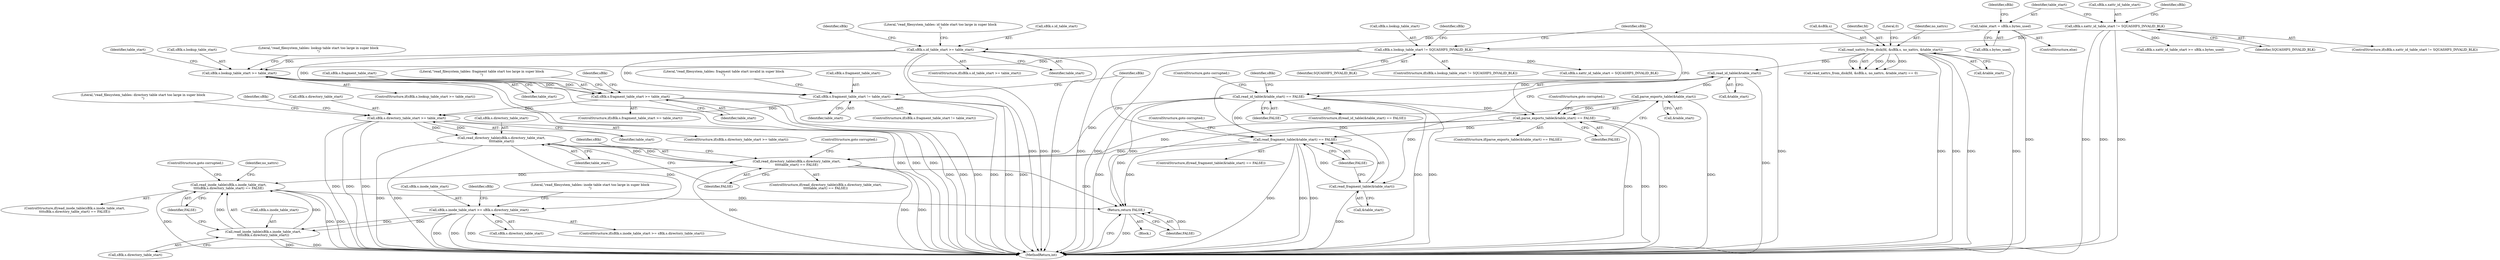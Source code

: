 digraph "0_squashfs-tools_f95864afe8833fe3ad782d714b41378e860977b1_1@API" {
"1000340" [label="(Call,read_inode_table(sBlk.s.inode_table_start,\n\t\t\t\tsBlk.s.directory_table_start) == FALSE)"];
"1000341" [label="(Call,read_inode_table(sBlk.s.inode_table_start,\n\t\t\t\tsBlk.s.directory_table_start))"];
"1000324" [label="(Call,sBlk.s.inode_table_start >= sBlk.s.directory_table_start)"];
"1000314" [label="(Call,read_directory_table(sBlk.s.directory_table_start,\n\t\t\t\ttable_start))"];
"1000301" [label="(Call,sBlk.s.directory_table_start >= table_start)"];
"1000252" [label="(Call,sBlk.s.fragment_table_start >= table_start)"];
"1000166" [label="(Call,sBlk.s.id_table_start >= table_start)"];
"1000158" [label="(Call,table_start = sBlk.s.bytes_used)"];
"1000224" [label="(Call,sBlk.s.lookup_table_start >= table_start)"];
"1000215" [label="(Call,sBlk.s.lookup_table_start != SQUASHFS_INVALID_BLK)"];
"1000120" [label="(Call,sBlk.s.xattr_id_table_start != SQUASHFS_INVALID_BLK)"];
"1000289" [label="(Call,sBlk.s.fragment_table_start != table_start)"];
"1000313" [label="(Call,read_directory_table(sBlk.s.directory_table_start,\n\t\t\t\ttable_start) == FALSE)"];
"1000280" [label="(Call,read_fragment_table(&table_start) == FALSE)"];
"1000281" [label="(Call,read_fragment_table(&table_start))"];
"1000209" [label="(Call,read_id_table(&table_start))"];
"1000146" [label="(Call,read_xattrs_from_disk(fd, &sBlk.s, no_xattrs, &table_start))"];
"1000237" [label="(Call,parse_exports_table(&table_start))"];
"1000236" [label="(Call,parse_exports_table(&table_start) == FALSE)"];
"1000208" [label="(Call,read_id_table(&table_start) == FALSE)"];
"1000368" [label="(Return,return FALSE;)"];
"1000369" [label="(Identifier,FALSE)"];
"1000325" [label="(Call,sBlk.s.inode_table_start)"];
"1000157" [label="(ControlStructure,else)"];
"1000298" [label="(Literal,\"read_filesystem_tables: fragment table start invalid in super block\n\")"];
"1000221" [label="(Identifier,SQUASHFS_INVALID_BLK)"];
"1000148" [label="(Call,&sBlk.s)"];
"1000227" [label="(Identifier,sBlk)"];
"1000239" [label="(Identifier,table_start)"];
"1000317" [label="(Identifier,sBlk)"];
"1000165" [label="(ControlStructure,if(sBlk.s.id_table_start >= table_start))"];
"1000340" [label="(Call,read_inode_table(sBlk.s.inode_table_start,\n\t\t\t\tsBlk.s.directory_table_start) == FALSE)"];
"1000368" [label="(Return,return FALSE;)"];
"1000230" [label="(Identifier,table_start)"];
"1000322" [label="(ControlStructure,goto corrupted;)"];
"1000209" [label="(Call,read_id_table(&table_start))"];
"1000235" [label="(ControlStructure,if(parse_exports_table(&table_start) == FALSE))"];
"1000341" [label="(Call,read_inode_table(sBlk.s.inode_table_start,\n\t\t\t\tsBlk.s.directory_table_start))"];
"1000339" [label="(ControlStructure,if(read_inode_table(sBlk.s.inode_table_start,\n\t\t\t\tsBlk.s.directory_table_start) == FALSE))"];
"1000320" [label="(Identifier,table_start)"];
"1000147" [label="(Identifier,fd)"];
"1000208" [label="(Call,read_id_table(&table_start) == FALSE)"];
"1000218" [label="(Identifier,sBlk)"];
"1000129" [label="(Call,sBlk.s.xattr_id_table_start >= sBlk.s.bytes_used)"];
"1000223" [label="(ControlStructure,if(sBlk.s.lookup_table_start >= table_start))"];
"1000126" [label="(Identifier,SQUASHFS_INVALID_BLK)"];
"1000321" [label="(Identifier,FALSE)"];
"1000284" [label="(Identifier,FALSE)"];
"1000169" [label="(Identifier,sBlk)"];
"1000160" [label="(Call,sBlk.s.bytes_used)"];
"1000167" [label="(Call,sBlk.s.id_table_start)"];
"1000315" [label="(Call,sBlk.s.directory_table_start)"];
"1000285" [label="(ControlStructure,goto corrupted;)"];
"1000215" [label="(Call,sBlk.s.lookup_table_start != SQUASHFS_INVALID_BLK)"];
"1000181" [label="(Identifier,sBlk)"];
"1000261" [label="(Literal,\"read_filesystem_tables: fragment table start too large in super block\n\")"];
"1000212" [label="(Identifier,FALSE)"];
"1000225" [label="(Call,sBlk.s.lookup_table_start)"];
"1000307" [label="(Identifier,table_start)"];
"1000295" [label="(Identifier,table_start)"];
"1000281" [label="(Call,read_fragment_table(&table_start))"];
"1000282" [label="(Call,&table_start)"];
"1000237" [label="(Call,parse_exports_table(&table_start))"];
"1000251" [label="(ControlStructure,if(sBlk.s.fragment_table_start >= table_start))"];
"1000158" [label="(Call,table_start = sBlk.s.bytes_used)"];
"1000236" [label="(Call,parse_exports_table(&table_start) == FALSE)"];
"1000153" [label="(Call,&table_start)"];
"1000155" [label="(Literal,0)"];
"1000210" [label="(Call,&table_start)"];
"1000330" [label="(Call,sBlk.s.directory_table_start)"];
"1000288" [label="(ControlStructure,if(sBlk.s.fragment_table_start != table_start))"];
"1000258" [label="(Identifier,table_start)"];
"1000344" [label="(Identifier,sBlk)"];
"1000347" [label="(Call,sBlk.s.directory_table_start)"];
"1000146" [label="(Call,read_xattrs_from_disk(fd, &sBlk.s, no_xattrs, &table_start))"];
"1000214" [label="(ControlStructure,if(sBlk.s.lookup_table_start != SQUASHFS_INVALID_BLK))"];
"1000117" [label="(Block,)"];
"1000312" [label="(ControlStructure,if(read_directory_table(sBlk.s.directory_table_start,\n\t\t\t\ttable_start) == FALSE))"];
"1000290" [label="(Call,sBlk.s.fragment_table_start)"];
"1000252" [label="(Call,sBlk.s.fragment_table_start >= table_start)"];
"1000240" [label="(Identifier,FALSE)"];
"1000246" [label="(Identifier,sBlk)"];
"1000314" [label="(Call,read_directory_table(sBlk.s.directory_table_start,\n\t\t\t\ttable_start))"];
"1000120" [label="(Call,sBlk.s.xattr_id_table_start != SQUASHFS_INVALID_BLK)"];
"1000159" [label="(Identifier,table_start)"];
"1000152" [label="(Identifier,no_xattrs)"];
"1000327" [label="(Identifier,sBlk)"];
"1000301" [label="(Call,sBlk.s.directory_table_start >= table_start)"];
"1000302" [label="(Call,sBlk.s.directory_table_start)"];
"1000238" [label="(Call,&table_start)"];
"1000342" [label="(Call,sBlk.s.inode_table_start)"];
"1000337" [label="(Literal,\"read_filesystem_tables: inode table start too large in super block\n\")"];
"1000121" [label="(Call,sBlk.s.xattr_id_table_start)"];
"1000353" [label="(ControlStructure,goto corrupted;)"];
"1000119" [label="(ControlStructure,if(sBlk.s.xattr_id_table_start != SQUASHFS_INVALID_BLK))"];
"1000370" [label="(MethodReturn,int)"];
"1000352" [label="(Identifier,FALSE)"];
"1000280" [label="(Call,read_fragment_table(&table_start) == FALSE)"];
"1000267" [label="(Identifier,sBlk)"];
"1000300" [label="(ControlStructure,if(sBlk.s.directory_table_start >= table_start))"];
"1000323" [label="(ControlStructure,if(sBlk.s.inode_table_start >= sBlk.s.directory_table_start))"];
"1000233" [label="(Literal,\"read_filesystem_tables: lookup table start too large in super block\n\")"];
"1000241" [label="(ControlStructure,goto corrupted;)"];
"1000166" [label="(Call,sBlk.s.id_table_start >= table_start)"];
"1000213" [label="(ControlStructure,goto corrupted;)"];
"1000224" [label="(Call,sBlk.s.lookup_table_start >= table_start)"];
"1000172" [label="(Identifier,table_start)"];
"1000279" [label="(ControlStructure,if(read_fragment_table(&table_start) == FALSE))"];
"1000355" [label="(Identifier,no_xattrs)"];
"1000304" [label="(Identifier,sBlk)"];
"1000216" [label="(Call,sBlk.s.lookup_table_start)"];
"1000145" [label="(Call,read_xattrs_from_disk(fd, &sBlk.s, no_xattrs, &table_start) == 0)"];
"1000132" [label="(Identifier,sBlk)"];
"1000289" [label="(Call,sBlk.s.fragment_table_start != table_start)"];
"1000356" [label="(Call,sBlk.s.xattr_id_table_start = SQUASHFS_INVALID_BLK)"];
"1000313" [label="(Call,read_directory_table(sBlk.s.directory_table_start,\n\t\t\t\ttable_start) == FALSE)"];
"1000310" [label="(Literal,\"read_filesystem_tables: directory table start too large in super block\n\")"];
"1000207" [label="(ControlStructure,if(read_id_table(&table_start) == FALSE))"];
"1000175" [label="(Literal,\"read_filesystem_tables: id table start too large in super block\n\")"];
"1000253" [label="(Call,sBlk.s.fragment_table_start)"];
"1000324" [label="(Call,sBlk.s.inode_table_start >= sBlk.s.directory_table_start)"];
"1000340" -> "1000339"  [label="AST: "];
"1000340" -> "1000352"  [label="CFG: "];
"1000341" -> "1000340"  [label="AST: "];
"1000352" -> "1000340"  [label="AST: "];
"1000353" -> "1000340"  [label="CFG: "];
"1000355" -> "1000340"  [label="CFG: "];
"1000340" -> "1000370"  [label="DDG: "];
"1000340" -> "1000370"  [label="DDG: "];
"1000340" -> "1000370"  [label="DDG: "];
"1000341" -> "1000340"  [label="DDG: "];
"1000341" -> "1000340"  [label="DDG: "];
"1000313" -> "1000340"  [label="DDG: "];
"1000340" -> "1000368"  [label="DDG: "];
"1000341" -> "1000347"  [label="CFG: "];
"1000342" -> "1000341"  [label="AST: "];
"1000347" -> "1000341"  [label="AST: "];
"1000352" -> "1000341"  [label="CFG: "];
"1000341" -> "1000370"  [label="DDG: "];
"1000341" -> "1000370"  [label="DDG: "];
"1000324" -> "1000341"  [label="DDG: "];
"1000324" -> "1000341"  [label="DDG: "];
"1000324" -> "1000323"  [label="AST: "];
"1000324" -> "1000330"  [label="CFG: "];
"1000325" -> "1000324"  [label="AST: "];
"1000330" -> "1000324"  [label="AST: "];
"1000337" -> "1000324"  [label="CFG: "];
"1000344" -> "1000324"  [label="CFG: "];
"1000324" -> "1000370"  [label="DDG: "];
"1000324" -> "1000370"  [label="DDG: "];
"1000324" -> "1000370"  [label="DDG: "];
"1000314" -> "1000324"  [label="DDG: "];
"1000314" -> "1000313"  [label="AST: "];
"1000314" -> "1000320"  [label="CFG: "];
"1000315" -> "1000314"  [label="AST: "];
"1000320" -> "1000314"  [label="AST: "];
"1000321" -> "1000314"  [label="CFG: "];
"1000314" -> "1000370"  [label="DDG: "];
"1000314" -> "1000370"  [label="DDG: "];
"1000314" -> "1000313"  [label="DDG: "];
"1000314" -> "1000313"  [label="DDG: "];
"1000301" -> "1000314"  [label="DDG: "];
"1000301" -> "1000314"  [label="DDG: "];
"1000301" -> "1000300"  [label="AST: "];
"1000301" -> "1000307"  [label="CFG: "];
"1000302" -> "1000301"  [label="AST: "];
"1000307" -> "1000301"  [label="AST: "];
"1000310" -> "1000301"  [label="CFG: "];
"1000317" -> "1000301"  [label="CFG: "];
"1000301" -> "1000370"  [label="DDG: "];
"1000301" -> "1000370"  [label="DDG: "];
"1000301" -> "1000370"  [label="DDG: "];
"1000252" -> "1000301"  [label="DDG: "];
"1000289" -> "1000301"  [label="DDG: "];
"1000252" -> "1000251"  [label="AST: "];
"1000252" -> "1000258"  [label="CFG: "];
"1000253" -> "1000252"  [label="AST: "];
"1000258" -> "1000252"  [label="AST: "];
"1000261" -> "1000252"  [label="CFG: "];
"1000267" -> "1000252"  [label="CFG: "];
"1000252" -> "1000370"  [label="DDG: "];
"1000252" -> "1000370"  [label="DDG: "];
"1000252" -> "1000370"  [label="DDG: "];
"1000166" -> "1000252"  [label="DDG: "];
"1000224" -> "1000252"  [label="DDG: "];
"1000166" -> "1000165"  [label="AST: "];
"1000166" -> "1000172"  [label="CFG: "];
"1000167" -> "1000166"  [label="AST: "];
"1000172" -> "1000166"  [label="AST: "];
"1000175" -> "1000166"  [label="CFG: "];
"1000181" -> "1000166"  [label="CFG: "];
"1000166" -> "1000370"  [label="DDG: "];
"1000166" -> "1000370"  [label="DDG: "];
"1000166" -> "1000370"  [label="DDG: "];
"1000158" -> "1000166"  [label="DDG: "];
"1000166" -> "1000224"  [label="DDG: "];
"1000166" -> "1000289"  [label="DDG: "];
"1000158" -> "1000157"  [label="AST: "];
"1000158" -> "1000160"  [label="CFG: "];
"1000159" -> "1000158"  [label="AST: "];
"1000160" -> "1000158"  [label="AST: "];
"1000169" -> "1000158"  [label="CFG: "];
"1000158" -> "1000370"  [label="DDG: "];
"1000224" -> "1000223"  [label="AST: "];
"1000224" -> "1000230"  [label="CFG: "];
"1000225" -> "1000224"  [label="AST: "];
"1000230" -> "1000224"  [label="AST: "];
"1000233" -> "1000224"  [label="CFG: "];
"1000239" -> "1000224"  [label="CFG: "];
"1000224" -> "1000370"  [label="DDG: "];
"1000224" -> "1000370"  [label="DDG: "];
"1000224" -> "1000370"  [label="DDG: "];
"1000215" -> "1000224"  [label="DDG: "];
"1000224" -> "1000289"  [label="DDG: "];
"1000215" -> "1000214"  [label="AST: "];
"1000215" -> "1000221"  [label="CFG: "];
"1000216" -> "1000215"  [label="AST: "];
"1000221" -> "1000215"  [label="AST: "];
"1000227" -> "1000215"  [label="CFG: "];
"1000246" -> "1000215"  [label="CFG: "];
"1000215" -> "1000370"  [label="DDG: "];
"1000215" -> "1000370"  [label="DDG: "];
"1000215" -> "1000370"  [label="DDG: "];
"1000120" -> "1000215"  [label="DDG: "];
"1000215" -> "1000356"  [label="DDG: "];
"1000120" -> "1000119"  [label="AST: "];
"1000120" -> "1000126"  [label="CFG: "];
"1000121" -> "1000120"  [label="AST: "];
"1000126" -> "1000120"  [label="AST: "];
"1000132" -> "1000120"  [label="CFG: "];
"1000159" -> "1000120"  [label="CFG: "];
"1000120" -> "1000370"  [label="DDG: "];
"1000120" -> "1000370"  [label="DDG: "];
"1000120" -> "1000370"  [label="DDG: "];
"1000120" -> "1000129"  [label="DDG: "];
"1000289" -> "1000288"  [label="AST: "];
"1000289" -> "1000295"  [label="CFG: "];
"1000290" -> "1000289"  [label="AST: "];
"1000295" -> "1000289"  [label="AST: "];
"1000298" -> "1000289"  [label="CFG: "];
"1000304" -> "1000289"  [label="CFG: "];
"1000289" -> "1000370"  [label="DDG: "];
"1000289" -> "1000370"  [label="DDG: "];
"1000289" -> "1000370"  [label="DDG: "];
"1000313" -> "1000312"  [label="AST: "];
"1000313" -> "1000321"  [label="CFG: "];
"1000321" -> "1000313"  [label="AST: "];
"1000322" -> "1000313"  [label="CFG: "];
"1000327" -> "1000313"  [label="CFG: "];
"1000313" -> "1000370"  [label="DDG: "];
"1000313" -> "1000370"  [label="DDG: "];
"1000313" -> "1000370"  [label="DDG: "];
"1000280" -> "1000313"  [label="DDG: "];
"1000236" -> "1000313"  [label="DDG: "];
"1000208" -> "1000313"  [label="DDG: "];
"1000313" -> "1000368"  [label="DDG: "];
"1000280" -> "1000279"  [label="AST: "];
"1000280" -> "1000284"  [label="CFG: "];
"1000281" -> "1000280"  [label="AST: "];
"1000284" -> "1000280"  [label="AST: "];
"1000285" -> "1000280"  [label="CFG: "];
"1000304" -> "1000280"  [label="CFG: "];
"1000280" -> "1000370"  [label="DDG: "];
"1000280" -> "1000370"  [label="DDG: "];
"1000280" -> "1000370"  [label="DDG: "];
"1000281" -> "1000280"  [label="DDG: "];
"1000236" -> "1000280"  [label="DDG: "];
"1000208" -> "1000280"  [label="DDG: "];
"1000280" -> "1000368"  [label="DDG: "];
"1000281" -> "1000282"  [label="CFG: "];
"1000282" -> "1000281"  [label="AST: "];
"1000284" -> "1000281"  [label="CFG: "];
"1000281" -> "1000370"  [label="DDG: "];
"1000209" -> "1000281"  [label="DDG: "];
"1000237" -> "1000281"  [label="DDG: "];
"1000209" -> "1000208"  [label="AST: "];
"1000209" -> "1000210"  [label="CFG: "];
"1000210" -> "1000209"  [label="AST: "];
"1000212" -> "1000209"  [label="CFG: "];
"1000209" -> "1000370"  [label="DDG: "];
"1000209" -> "1000208"  [label="DDG: "];
"1000146" -> "1000209"  [label="DDG: "];
"1000209" -> "1000237"  [label="DDG: "];
"1000146" -> "1000145"  [label="AST: "];
"1000146" -> "1000153"  [label="CFG: "];
"1000147" -> "1000146"  [label="AST: "];
"1000148" -> "1000146"  [label="AST: "];
"1000152" -> "1000146"  [label="AST: "];
"1000153" -> "1000146"  [label="AST: "];
"1000155" -> "1000146"  [label="CFG: "];
"1000146" -> "1000370"  [label="DDG: "];
"1000146" -> "1000370"  [label="DDG: "];
"1000146" -> "1000370"  [label="DDG: "];
"1000146" -> "1000370"  [label="DDG: "];
"1000146" -> "1000145"  [label="DDG: "];
"1000146" -> "1000145"  [label="DDG: "];
"1000146" -> "1000145"  [label="DDG: "];
"1000146" -> "1000145"  [label="DDG: "];
"1000237" -> "1000236"  [label="AST: "];
"1000237" -> "1000238"  [label="CFG: "];
"1000238" -> "1000237"  [label="AST: "];
"1000240" -> "1000237"  [label="CFG: "];
"1000237" -> "1000370"  [label="DDG: "];
"1000237" -> "1000236"  [label="DDG: "];
"1000236" -> "1000235"  [label="AST: "];
"1000236" -> "1000240"  [label="CFG: "];
"1000240" -> "1000236"  [label="AST: "];
"1000241" -> "1000236"  [label="CFG: "];
"1000246" -> "1000236"  [label="CFG: "];
"1000236" -> "1000370"  [label="DDG: "];
"1000236" -> "1000370"  [label="DDG: "];
"1000236" -> "1000370"  [label="DDG: "];
"1000208" -> "1000236"  [label="DDG: "];
"1000236" -> "1000368"  [label="DDG: "];
"1000208" -> "1000207"  [label="AST: "];
"1000208" -> "1000212"  [label="CFG: "];
"1000212" -> "1000208"  [label="AST: "];
"1000213" -> "1000208"  [label="CFG: "];
"1000218" -> "1000208"  [label="CFG: "];
"1000208" -> "1000370"  [label="DDG: "];
"1000208" -> "1000370"  [label="DDG: "];
"1000208" -> "1000370"  [label="DDG: "];
"1000208" -> "1000368"  [label="DDG: "];
"1000368" -> "1000117"  [label="AST: "];
"1000368" -> "1000369"  [label="CFG: "];
"1000369" -> "1000368"  [label="AST: "];
"1000370" -> "1000368"  [label="CFG: "];
"1000368" -> "1000370"  [label="DDG: "];
"1000369" -> "1000368"  [label="DDG: "];
}
